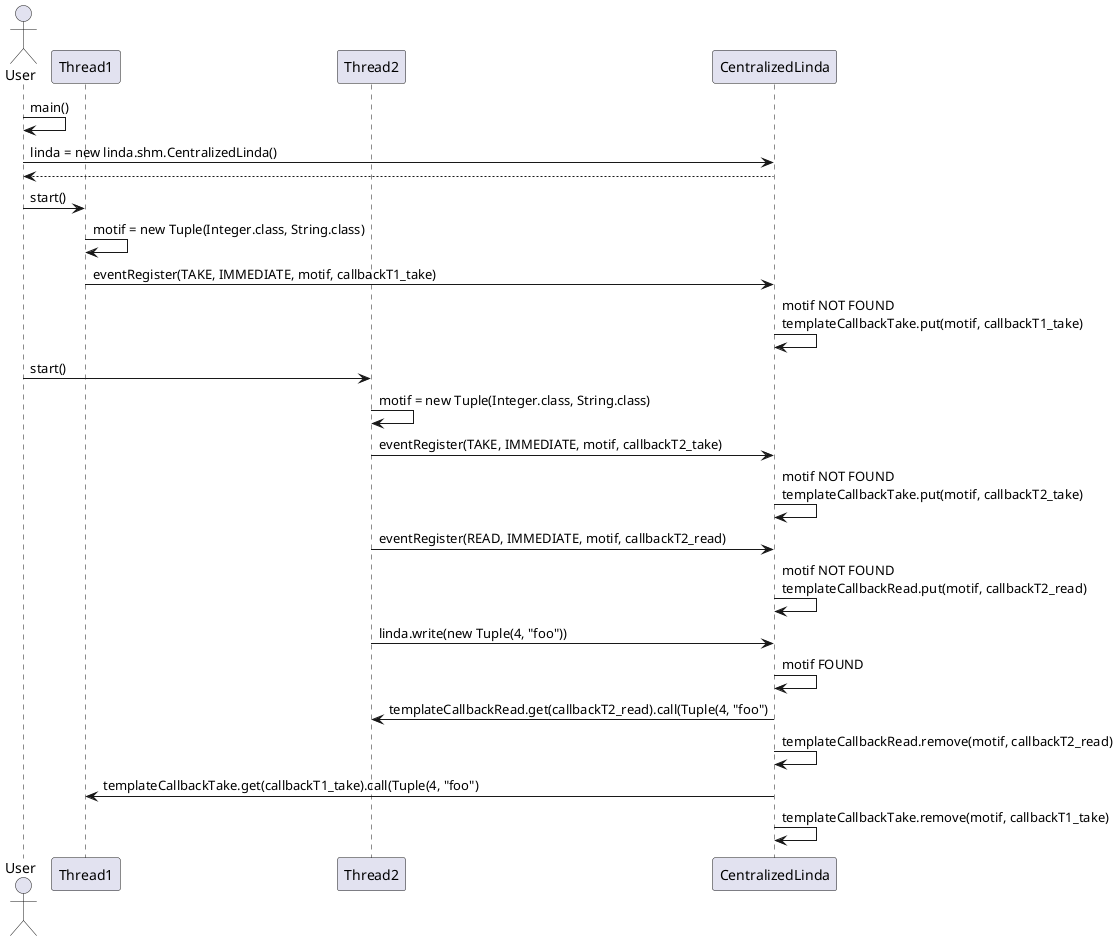 @startuml

actor User
participant Thread1
participant Thread2
participant "CentralizedLinda" as Linda

User -> User: main()

User -> Linda: linda = new linda.shm.CentralizedLinda()

Linda --> User

User -> Thread1: start()

Thread1 -> Thread1 : motif = new Tuple(Integer.class, String.class)

Thread1 -> Linda: eventRegister(TAKE, IMMEDIATE, motif, callbackT1_take)

Linda -> Linda : motif NOT FOUND \ntemplateCallbackTake.put(motif, callbackT1_take)

User -> Thread2: start()

Thread2 -> Thread2 : motif = new Tuple(Integer.class, String.class)

Thread2 -> Linda: eventRegister(TAKE, IMMEDIATE, motif, callbackT2_take)

Linda -> Linda : motif NOT FOUND \ntemplateCallbackTake.put(motif, callbackT2_take)

Thread2 -> Linda: eventRegister(READ, IMMEDIATE, motif, callbackT2_read)

Linda -> Linda : motif NOT FOUND \ntemplateCallbackRead.put(motif, callbackT2_read)

Thread2 -> Linda: linda.write(new Tuple(4, "foo"))

Linda -> Linda : motif FOUND

Linda -> Thread2 : templateCallbackRead.get(callbackT2_read).call(Tuple(4, "foo") 

Linda -> Linda : templateCallbackRead.remove(motif, callbackT2_read)

Linda -> Thread1 : templateCallbackTake.get(callbackT1_take).call(Tuple(4, "foo")

Linda -> Linda : templateCallbackTake.remove(motif, callbackT1_take)

@enduml
